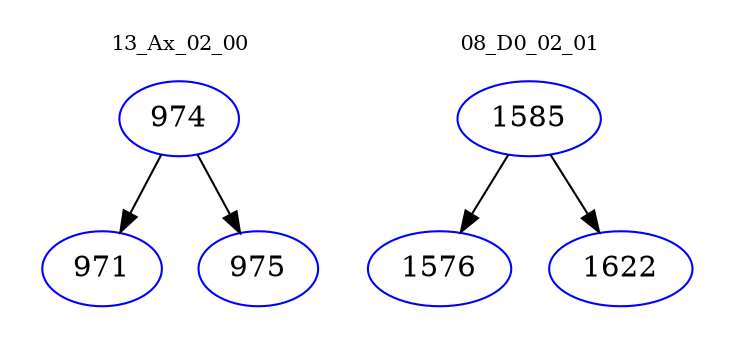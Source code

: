 digraph{
subgraph cluster_0 {
color = white
label = "13_Ax_02_00";
fontsize=10;
T0_974 [label="974", color="blue"]
T0_974 -> T0_971 [color="black"]
T0_971 [label="971", color="blue"]
T0_974 -> T0_975 [color="black"]
T0_975 [label="975", color="blue"]
}
subgraph cluster_1 {
color = white
label = "08_D0_02_01";
fontsize=10;
T1_1585 [label="1585", color="blue"]
T1_1585 -> T1_1576 [color="black"]
T1_1576 [label="1576", color="blue"]
T1_1585 -> T1_1622 [color="black"]
T1_1622 [label="1622", color="blue"]
}
}
